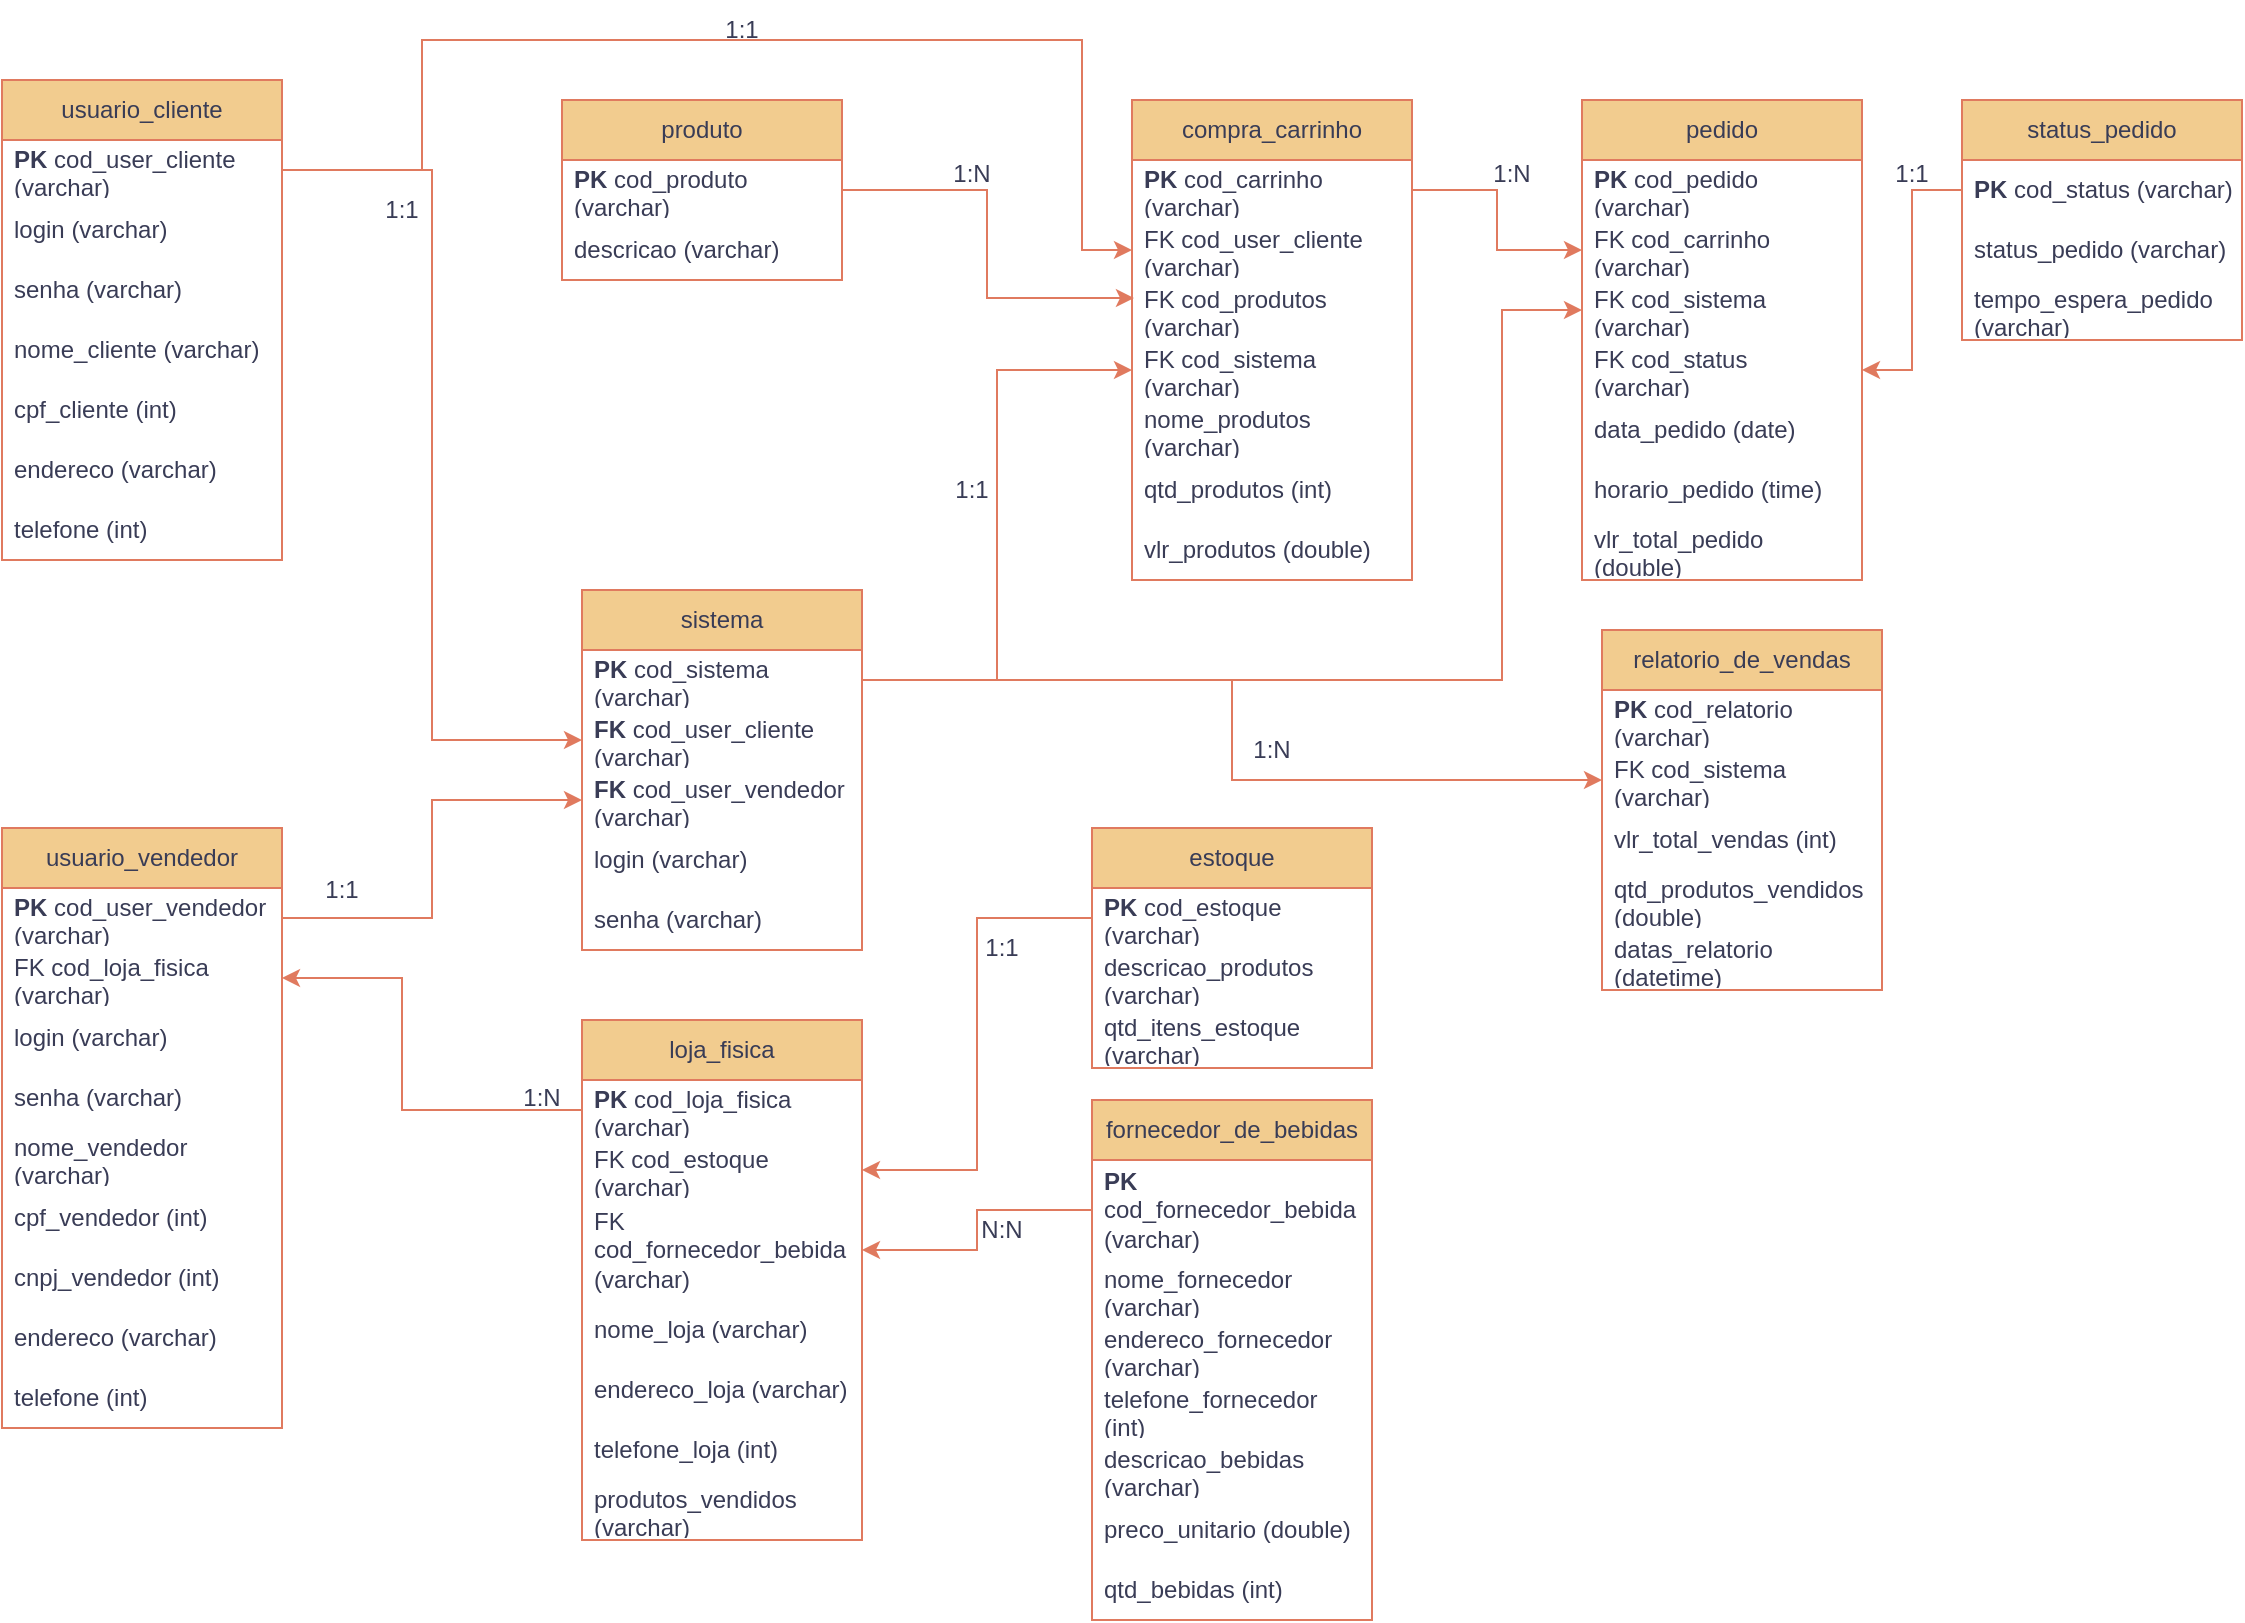 <mxfile version="21.7.5" type="device">
  <diagram name="Página-1" id="4m3uwBHAqJwUmukn5TO9">
    <mxGraphModel dx="1034" dy="734" grid="1" gridSize="10" guides="1" tooltips="1" connect="1" arrows="1" fold="1" page="1" pageScale="1" pageWidth="1169" pageHeight="827" math="0" shadow="0">
      <root>
        <mxCell id="0" />
        <mxCell id="1" parent="0" />
        <mxCell id="K0Uhg0TzkZJcfmnQmELL-1" value="usuario_cliente" style="swimlane;fontStyle=0;childLayout=stackLayout;horizontal=1;startSize=30;horizontalStack=0;resizeParent=1;resizeParentMax=0;resizeLast=0;collapsible=1;marginBottom=0;whiteSpace=wrap;html=1;labelBackgroundColor=none;fillColor=#F2CC8F;strokeColor=#E07A5F;fontColor=#393C56;" parent="1" vertex="1">
          <mxGeometry x="40" y="40" width="140" height="240" as="geometry" />
        </mxCell>
        <mxCell id="K0Uhg0TzkZJcfmnQmELL-2" value="&lt;b&gt;PK &lt;/b&gt;cod_user_cliente (varchar)" style="text;strokeColor=none;fillColor=none;align=left;verticalAlign=middle;spacingLeft=4;spacingRight=4;overflow=hidden;points=[[0,0.5],[1,0.5]];portConstraint=eastwest;rotatable=0;whiteSpace=wrap;html=1;labelBackgroundColor=none;fontColor=#393C56;" parent="K0Uhg0TzkZJcfmnQmELL-1" vertex="1">
          <mxGeometry y="30" width="140" height="30" as="geometry" />
        </mxCell>
        <mxCell id="K0Uhg0TzkZJcfmnQmELL-3" value="login (varchar)" style="text;strokeColor=none;fillColor=none;align=left;verticalAlign=middle;spacingLeft=4;spacingRight=4;overflow=hidden;points=[[0,0.5],[1,0.5]];portConstraint=eastwest;rotatable=0;whiteSpace=wrap;html=1;labelBackgroundColor=none;fontColor=#393C56;" parent="K0Uhg0TzkZJcfmnQmELL-1" vertex="1">
          <mxGeometry y="60" width="140" height="30" as="geometry" />
        </mxCell>
        <mxCell id="K0Uhg0TzkZJcfmnQmELL-4" value="senha (varchar)" style="text;strokeColor=none;fillColor=none;align=left;verticalAlign=middle;spacingLeft=4;spacingRight=4;overflow=hidden;points=[[0,0.5],[1,0.5]];portConstraint=eastwest;rotatable=0;whiteSpace=wrap;html=1;labelBackgroundColor=none;fontColor=#393C56;" parent="K0Uhg0TzkZJcfmnQmELL-1" vertex="1">
          <mxGeometry y="90" width="140" height="30" as="geometry" />
        </mxCell>
        <mxCell id="K0Uhg0TzkZJcfmnQmELL-5" value="nome_cliente (varchar)" style="text;strokeColor=none;fillColor=none;align=left;verticalAlign=middle;spacingLeft=4;spacingRight=4;overflow=hidden;points=[[0,0.5],[1,0.5]];portConstraint=eastwest;rotatable=0;whiteSpace=wrap;html=1;labelBackgroundColor=none;fontColor=#393C56;" parent="K0Uhg0TzkZJcfmnQmELL-1" vertex="1">
          <mxGeometry y="120" width="140" height="30" as="geometry" />
        </mxCell>
        <mxCell id="K0Uhg0TzkZJcfmnQmELL-6" value="cpf_cliente (int)" style="text;strokeColor=none;fillColor=none;align=left;verticalAlign=middle;spacingLeft=4;spacingRight=4;overflow=hidden;points=[[0,0.5],[1,0.5]];portConstraint=eastwest;rotatable=0;whiteSpace=wrap;html=1;labelBackgroundColor=none;fontColor=#393C56;" parent="K0Uhg0TzkZJcfmnQmELL-1" vertex="1">
          <mxGeometry y="150" width="140" height="30" as="geometry" />
        </mxCell>
        <mxCell id="K0Uhg0TzkZJcfmnQmELL-8" value="endereco (varchar)" style="text;strokeColor=none;fillColor=none;align=left;verticalAlign=middle;spacingLeft=4;spacingRight=4;overflow=hidden;points=[[0,0.5],[1,0.5]];portConstraint=eastwest;rotatable=0;whiteSpace=wrap;html=1;labelBackgroundColor=none;fontColor=#393C56;" parent="K0Uhg0TzkZJcfmnQmELL-1" vertex="1">
          <mxGeometry y="180" width="140" height="30" as="geometry" />
        </mxCell>
        <mxCell id="K0Uhg0TzkZJcfmnQmELL-9" value="telefone (int)" style="text;strokeColor=none;fillColor=none;align=left;verticalAlign=middle;spacingLeft=4;spacingRight=4;overflow=hidden;points=[[0,0.5],[1,0.5]];portConstraint=eastwest;rotatable=0;whiteSpace=wrap;html=1;labelBackgroundColor=none;fontColor=#393C56;" parent="K0Uhg0TzkZJcfmnQmELL-1" vertex="1">
          <mxGeometry y="210" width="140" height="30" as="geometry" />
        </mxCell>
        <mxCell id="K0Uhg0TzkZJcfmnQmELL-10" value="compra_carrinho" style="swimlane;fontStyle=0;childLayout=stackLayout;horizontal=1;startSize=30;horizontalStack=0;resizeParent=1;resizeParentMax=0;resizeLast=0;collapsible=1;marginBottom=0;whiteSpace=wrap;html=1;strokeColor=#E07A5F;fontColor=#393C56;fillColor=#F2CC8F;labelBackgroundColor=none;" parent="1" vertex="1">
          <mxGeometry x="605" y="50" width="140" height="240" as="geometry" />
        </mxCell>
        <mxCell id="K0Uhg0TzkZJcfmnQmELL-11" value="&lt;b&gt;PK &lt;/b&gt;cod_carrinho (varchar)" style="text;strokeColor=none;fillColor=none;align=left;verticalAlign=middle;spacingLeft=4;spacingRight=4;overflow=hidden;points=[[0,0.5],[1,0.5]];portConstraint=eastwest;rotatable=0;whiteSpace=wrap;html=1;fontColor=#393C56;labelBackgroundColor=none;" parent="K0Uhg0TzkZJcfmnQmELL-10" vertex="1">
          <mxGeometry y="30" width="140" height="30" as="geometry" />
        </mxCell>
        <mxCell id="Ctf8yKLeRsu5etOXuzhX-5" value="FK cod_user_cliente (varchar)" style="text;strokeColor=none;fillColor=none;align=left;verticalAlign=middle;spacingLeft=4;spacingRight=4;overflow=hidden;points=[[0,0.5],[1,0.5]];portConstraint=eastwest;rotatable=0;whiteSpace=wrap;html=1;fontColor=#393C56;labelBackgroundColor=none;" parent="K0Uhg0TzkZJcfmnQmELL-10" vertex="1">
          <mxGeometry y="60" width="140" height="30" as="geometry" />
        </mxCell>
        <mxCell id="K0Uhg0TzkZJcfmnQmELL-12" value="FK cod_produtos (varchar)" style="text;strokeColor=none;fillColor=none;align=left;verticalAlign=middle;spacingLeft=4;spacingRight=4;overflow=hidden;points=[[0,0.5],[1,0.5]];portConstraint=eastwest;rotatable=0;whiteSpace=wrap;html=1;fontColor=#393C56;labelBackgroundColor=none;" parent="K0Uhg0TzkZJcfmnQmELL-10" vertex="1">
          <mxGeometry y="90" width="140" height="30" as="geometry" />
        </mxCell>
        <mxCell id="Ctf8yKLeRsu5etOXuzhX-51" value="FK cod_sistema (varchar)" style="text;strokeColor=none;fillColor=none;align=left;verticalAlign=middle;spacingLeft=4;spacingRight=4;overflow=hidden;points=[[0,0.5],[1,0.5]];portConstraint=eastwest;rotatable=0;whiteSpace=wrap;html=1;fontColor=#393C56;labelBackgroundColor=none;" parent="K0Uhg0TzkZJcfmnQmELL-10" vertex="1">
          <mxGeometry y="120" width="140" height="30" as="geometry" />
        </mxCell>
        <mxCell id="K0Uhg0TzkZJcfmnQmELL-13" value="nome_produtos (varchar)" style="text;strokeColor=none;fillColor=none;align=left;verticalAlign=middle;spacingLeft=4;spacingRight=4;overflow=hidden;points=[[0,0.5],[1,0.5]];portConstraint=eastwest;rotatable=0;whiteSpace=wrap;html=1;fontColor=#393C56;labelBackgroundColor=none;" parent="K0Uhg0TzkZJcfmnQmELL-10" vertex="1">
          <mxGeometry y="150" width="140" height="30" as="geometry" />
        </mxCell>
        <mxCell id="K0Uhg0TzkZJcfmnQmELL-14" value="qtd_produtos (int)" style="text;strokeColor=none;fillColor=none;align=left;verticalAlign=middle;spacingLeft=4;spacingRight=4;overflow=hidden;points=[[0,0.5],[1,0.5]];portConstraint=eastwest;rotatable=0;whiteSpace=wrap;html=1;fontColor=#393C56;labelBackgroundColor=none;" parent="K0Uhg0TzkZJcfmnQmELL-10" vertex="1">
          <mxGeometry y="180" width="140" height="30" as="geometry" />
        </mxCell>
        <mxCell id="K0Uhg0TzkZJcfmnQmELL-15" value="vlr_produtos (double)" style="text;strokeColor=none;fillColor=none;align=left;verticalAlign=middle;spacingLeft=4;spacingRight=4;overflow=hidden;points=[[0,0.5],[1,0.5]];portConstraint=eastwest;rotatable=0;whiteSpace=wrap;html=1;fontColor=#393C56;labelBackgroundColor=none;" parent="K0Uhg0TzkZJcfmnQmELL-10" vertex="1">
          <mxGeometry y="210" width="140" height="30" as="geometry" />
        </mxCell>
        <mxCell id="K0Uhg0TzkZJcfmnQmELL-16" value="usuario_vendedor" style="swimlane;fontStyle=0;childLayout=stackLayout;horizontal=1;startSize=30;horizontalStack=0;resizeParent=1;resizeParentMax=0;resizeLast=0;collapsible=1;marginBottom=0;whiteSpace=wrap;html=1;strokeColor=#E07A5F;fontColor=#393C56;fillColor=#F2CC8F;labelBackgroundColor=none;" parent="1" vertex="1">
          <mxGeometry x="40" y="414" width="140" height="300" as="geometry" />
        </mxCell>
        <mxCell id="K0Uhg0TzkZJcfmnQmELL-17" value="&lt;b&gt;PK &lt;/b&gt;cod_user_vendedor (varchar)" style="text;strokeColor=none;fillColor=none;align=left;verticalAlign=middle;spacingLeft=4;spacingRight=4;overflow=hidden;points=[[0,0.5],[1,0.5]];portConstraint=eastwest;rotatable=0;whiteSpace=wrap;html=1;fontColor=#393C56;labelBackgroundColor=none;" parent="K0Uhg0TzkZJcfmnQmELL-16" vertex="1">
          <mxGeometry y="30" width="140" height="30" as="geometry" />
        </mxCell>
        <mxCell id="K0Uhg0TzkZJcfmnQmELL-18" value="FK cod_loja_fisica (varchar)" style="text;strokeColor=none;fillColor=none;align=left;verticalAlign=middle;spacingLeft=4;spacingRight=4;overflow=hidden;points=[[0,0.5],[1,0.5]];portConstraint=eastwest;rotatable=0;whiteSpace=wrap;html=1;fontColor=#393C56;labelBackgroundColor=none;" parent="K0Uhg0TzkZJcfmnQmELL-16" vertex="1">
          <mxGeometry y="60" width="140" height="30" as="geometry" />
        </mxCell>
        <mxCell id="Ctf8yKLeRsu5etOXuzhX-40" value="login (varchar)" style="text;strokeColor=none;fillColor=none;align=left;verticalAlign=middle;spacingLeft=4;spacingRight=4;overflow=hidden;points=[[0,0.5],[1,0.5]];portConstraint=eastwest;rotatable=0;whiteSpace=wrap;html=1;fontColor=#393C56;labelBackgroundColor=none;" parent="K0Uhg0TzkZJcfmnQmELL-16" vertex="1">
          <mxGeometry y="90" width="140" height="30" as="geometry" />
        </mxCell>
        <mxCell id="Ctf8yKLeRsu5etOXuzhX-41" value="senha (varchar)" style="text;strokeColor=none;fillColor=none;align=left;verticalAlign=middle;spacingLeft=4;spacingRight=4;overflow=hidden;points=[[0,0.5],[1,0.5]];portConstraint=eastwest;rotatable=0;whiteSpace=wrap;html=1;fontColor=#393C56;labelBackgroundColor=none;" parent="K0Uhg0TzkZJcfmnQmELL-16" vertex="1">
          <mxGeometry y="120" width="140" height="30" as="geometry" />
        </mxCell>
        <mxCell id="K0Uhg0TzkZJcfmnQmELL-20" value="nome_vendedor (varchar)" style="text;strokeColor=none;fillColor=none;align=left;verticalAlign=middle;spacingLeft=4;spacingRight=4;overflow=hidden;points=[[0,0.5],[1,0.5]];portConstraint=eastwest;rotatable=0;whiteSpace=wrap;html=1;fontColor=#393C56;labelBackgroundColor=none;" parent="K0Uhg0TzkZJcfmnQmELL-16" vertex="1">
          <mxGeometry y="150" width="140" height="30" as="geometry" />
        </mxCell>
        <mxCell id="Ctf8yKLeRsu5etOXuzhX-63" value="cpf_vendedor (int)" style="text;strokeColor=none;fillColor=none;align=left;verticalAlign=middle;spacingLeft=4;spacingRight=4;overflow=hidden;points=[[0,0.5],[1,0.5]];portConstraint=eastwest;rotatable=0;whiteSpace=wrap;html=1;fontColor=#393C56;labelBackgroundColor=none;" parent="K0Uhg0TzkZJcfmnQmELL-16" vertex="1">
          <mxGeometry y="180" width="140" height="30" as="geometry" />
        </mxCell>
        <mxCell id="B6Ryg8RX97N4suaD7J7_-43" value="cnpj_vendedor (int)" style="text;strokeColor=none;fillColor=none;align=left;verticalAlign=middle;spacingLeft=4;spacingRight=4;overflow=hidden;points=[[0,0.5],[1,0.5]];portConstraint=eastwest;rotatable=0;whiteSpace=wrap;html=1;fontColor=#393C56;labelBackgroundColor=none;" vertex="1" parent="K0Uhg0TzkZJcfmnQmELL-16">
          <mxGeometry y="210" width="140" height="30" as="geometry" />
        </mxCell>
        <mxCell id="K0Uhg0TzkZJcfmnQmELL-21" value="endereco (varchar)" style="text;strokeColor=none;fillColor=none;align=left;verticalAlign=middle;spacingLeft=4;spacingRight=4;overflow=hidden;points=[[0,0.5],[1,0.5]];portConstraint=eastwest;rotatable=0;whiteSpace=wrap;html=1;fontColor=#393C56;labelBackgroundColor=none;" parent="K0Uhg0TzkZJcfmnQmELL-16" vertex="1">
          <mxGeometry y="240" width="140" height="30" as="geometry" />
        </mxCell>
        <mxCell id="Ctf8yKLeRsu5etOXuzhX-64" value="telefone (int)" style="text;strokeColor=none;fillColor=none;align=left;verticalAlign=middle;spacingLeft=4;spacingRight=4;overflow=hidden;points=[[0,0.5],[1,0.5]];portConstraint=eastwest;rotatable=0;whiteSpace=wrap;html=1;fontColor=#393C56;labelBackgroundColor=none;" parent="K0Uhg0TzkZJcfmnQmELL-16" vertex="1">
          <mxGeometry y="270" width="140" height="30" as="geometry" />
        </mxCell>
        <mxCell id="K0Uhg0TzkZJcfmnQmELL-22" value="loja_fisica" style="swimlane;fontStyle=0;childLayout=stackLayout;horizontal=1;startSize=30;horizontalStack=0;resizeParent=1;resizeParentMax=0;resizeLast=0;collapsible=1;marginBottom=0;whiteSpace=wrap;html=1;strokeColor=#E07A5F;fontColor=#393C56;fillColor=#F2CC8F;labelBackgroundColor=none;" parent="1" vertex="1">
          <mxGeometry x="330" y="510" width="140" height="260" as="geometry" />
        </mxCell>
        <mxCell id="K0Uhg0TzkZJcfmnQmELL-23" value="&lt;b&gt;PK &lt;/b&gt;cod_loja_fisica (varchar)" style="text;strokeColor=none;fillColor=none;align=left;verticalAlign=middle;spacingLeft=4;spacingRight=4;overflow=hidden;points=[[0,0.5],[1,0.5]];portConstraint=eastwest;rotatable=0;whiteSpace=wrap;html=1;fontColor=#393C56;labelBackgroundColor=none;" parent="K0Uhg0TzkZJcfmnQmELL-22" vertex="1">
          <mxGeometry y="30" width="140" height="30" as="geometry" />
        </mxCell>
        <mxCell id="Ctf8yKLeRsu5etOXuzhX-35" value="FK cod_estoque (varchar)" style="text;strokeColor=none;fillColor=none;align=left;verticalAlign=middle;spacingLeft=4;spacingRight=4;overflow=hidden;points=[[0,0.5],[1,0.5]];portConstraint=eastwest;rotatable=0;whiteSpace=wrap;html=1;fontColor=#393C56;labelBackgroundColor=none;" parent="K0Uhg0TzkZJcfmnQmELL-22" vertex="1">
          <mxGeometry y="60" width="140" height="30" as="geometry" />
        </mxCell>
        <mxCell id="Ctf8yKLeRsu5etOXuzhX-67" value="FK cod_fornecedor_bebida (varchar)" style="text;strokeColor=none;fillColor=none;align=left;verticalAlign=middle;spacingLeft=4;spacingRight=4;overflow=hidden;points=[[0,0.5],[1,0.5]];portConstraint=eastwest;rotatable=0;whiteSpace=wrap;html=1;fontColor=#393C56;labelBackgroundColor=none;" parent="K0Uhg0TzkZJcfmnQmELL-22" vertex="1">
          <mxGeometry y="90" width="140" height="50" as="geometry" />
        </mxCell>
        <mxCell id="K0Uhg0TzkZJcfmnQmELL-24" value="nome_loja (varchar)" style="text;strokeColor=none;fillColor=none;align=left;verticalAlign=middle;spacingLeft=4;spacingRight=4;overflow=hidden;points=[[0,0.5],[1,0.5]];portConstraint=eastwest;rotatable=0;whiteSpace=wrap;html=1;fontColor=#393C56;labelBackgroundColor=none;" parent="K0Uhg0TzkZJcfmnQmELL-22" vertex="1">
          <mxGeometry y="140" width="140" height="30" as="geometry" />
        </mxCell>
        <mxCell id="K0Uhg0TzkZJcfmnQmELL-25" value="endereco_loja (varchar)" style="text;strokeColor=none;fillColor=none;align=left;verticalAlign=middle;spacingLeft=4;spacingRight=4;overflow=hidden;points=[[0,0.5],[1,0.5]];portConstraint=eastwest;rotatable=0;whiteSpace=wrap;html=1;fontColor=#393C56;labelBackgroundColor=none;" parent="K0Uhg0TzkZJcfmnQmELL-22" vertex="1">
          <mxGeometry y="170" width="140" height="30" as="geometry" />
        </mxCell>
        <mxCell id="K0Uhg0TzkZJcfmnQmELL-26" value="telefone_loja (int)" style="text;strokeColor=none;fillColor=none;align=left;verticalAlign=middle;spacingLeft=4;spacingRight=4;overflow=hidden;points=[[0,0.5],[1,0.5]];portConstraint=eastwest;rotatable=0;whiteSpace=wrap;html=1;fontColor=#393C56;labelBackgroundColor=none;" parent="K0Uhg0TzkZJcfmnQmELL-22" vertex="1">
          <mxGeometry y="200" width="140" height="30" as="geometry" />
        </mxCell>
        <mxCell id="Ctf8yKLeRsu5etOXuzhX-39" value="produtos_vendidos (varchar)" style="text;strokeColor=none;fillColor=none;align=left;verticalAlign=middle;spacingLeft=4;spacingRight=4;overflow=hidden;points=[[0,0.5],[1,0.5]];portConstraint=eastwest;rotatable=0;whiteSpace=wrap;html=1;fontColor=#393C56;labelBackgroundColor=none;" parent="K0Uhg0TzkZJcfmnQmELL-22" vertex="1">
          <mxGeometry y="230" width="140" height="30" as="geometry" />
        </mxCell>
        <mxCell id="K0Uhg0TzkZJcfmnQmELL-27" value="status_pedido" style="swimlane;fontStyle=0;childLayout=stackLayout;horizontal=1;startSize=30;horizontalStack=0;resizeParent=1;resizeParentMax=0;resizeLast=0;collapsible=1;marginBottom=0;whiteSpace=wrap;html=1;strokeColor=#E07A5F;fontColor=#393C56;fillColor=#F2CC8F;labelBackgroundColor=none;" parent="1" vertex="1">
          <mxGeometry x="1020" y="50" width="140" height="120" as="geometry" />
        </mxCell>
        <mxCell id="K0Uhg0TzkZJcfmnQmELL-28" value="&lt;b&gt;PK &lt;/b&gt;cod_status (varchar)" style="text;strokeColor=none;fillColor=none;align=left;verticalAlign=middle;spacingLeft=4;spacingRight=4;overflow=hidden;points=[[0,0.5],[1,0.5]];portConstraint=eastwest;rotatable=0;whiteSpace=wrap;html=1;fontColor=#393C56;labelBackgroundColor=none;" parent="K0Uhg0TzkZJcfmnQmELL-27" vertex="1">
          <mxGeometry y="30" width="140" height="30" as="geometry" />
        </mxCell>
        <mxCell id="K0Uhg0TzkZJcfmnQmELL-29" value="status_pedido (varchar)" style="text;strokeColor=none;fillColor=none;align=left;verticalAlign=middle;spacingLeft=4;spacingRight=4;overflow=hidden;points=[[0,0.5],[1,0.5]];portConstraint=eastwest;rotatable=0;whiteSpace=wrap;html=1;fontColor=#393C56;labelBackgroundColor=none;" parent="K0Uhg0TzkZJcfmnQmELL-27" vertex="1">
          <mxGeometry y="60" width="140" height="30" as="geometry" />
        </mxCell>
        <mxCell id="K0Uhg0TzkZJcfmnQmELL-40" value="tempo_espera_pedido (varchar)" style="text;strokeColor=none;fillColor=none;align=left;verticalAlign=middle;spacingLeft=4;spacingRight=4;overflow=hidden;points=[[0,0.5],[1,0.5]];portConstraint=eastwest;rotatable=0;whiteSpace=wrap;html=1;fontColor=#393C56;labelBackgroundColor=none;" parent="K0Uhg0TzkZJcfmnQmELL-27" vertex="1">
          <mxGeometry y="90" width="140" height="30" as="geometry" />
        </mxCell>
        <mxCell id="K0Uhg0TzkZJcfmnQmELL-31" value="pedido" style="swimlane;fontStyle=0;childLayout=stackLayout;horizontal=1;startSize=30;horizontalStack=0;resizeParent=1;resizeParentMax=0;resizeLast=0;collapsible=1;marginBottom=0;whiteSpace=wrap;html=1;strokeColor=#E07A5F;fontColor=#393C56;fillColor=#F2CC8F;labelBackgroundColor=none;" parent="1" vertex="1">
          <mxGeometry x="830" y="50" width="140" height="240" as="geometry" />
        </mxCell>
        <mxCell id="K0Uhg0TzkZJcfmnQmELL-32" value="&lt;b&gt;PK &lt;/b&gt;cod_pedido (varchar)" style="text;strokeColor=none;fillColor=none;align=left;verticalAlign=middle;spacingLeft=4;spacingRight=4;overflow=hidden;points=[[0,0.5],[1,0.5]];portConstraint=eastwest;rotatable=0;whiteSpace=wrap;html=1;fontColor=#393C56;labelBackgroundColor=none;" parent="K0Uhg0TzkZJcfmnQmELL-31" vertex="1">
          <mxGeometry y="30" width="140" height="30" as="geometry" />
        </mxCell>
        <mxCell id="K0Uhg0TzkZJcfmnQmELL-38" value="FK cod_carrinho (varchar)" style="text;strokeColor=none;fillColor=none;align=left;verticalAlign=middle;spacingLeft=4;spacingRight=4;overflow=hidden;points=[[0,0.5],[1,0.5]];portConstraint=eastwest;rotatable=0;whiteSpace=wrap;html=1;fontColor=#393C56;labelBackgroundColor=none;" parent="K0Uhg0TzkZJcfmnQmELL-31" vertex="1">
          <mxGeometry y="60" width="140" height="30" as="geometry" />
        </mxCell>
        <mxCell id="Ctf8yKLeRsu5etOXuzhX-53" value="FK cod_sistema (varchar)" style="text;strokeColor=none;fillColor=none;align=left;verticalAlign=middle;spacingLeft=4;spacingRight=4;overflow=hidden;points=[[0,0.5],[1,0.5]];portConstraint=eastwest;rotatable=0;whiteSpace=wrap;html=1;fontColor=#393C56;labelBackgroundColor=none;" parent="K0Uhg0TzkZJcfmnQmELL-31" vertex="1">
          <mxGeometry y="90" width="140" height="30" as="geometry" />
        </mxCell>
        <mxCell id="K0Uhg0TzkZJcfmnQmELL-36" value="FK cod_status&amp;nbsp; (varchar)" style="text;strokeColor=none;fillColor=none;align=left;verticalAlign=middle;spacingLeft=4;spacingRight=4;overflow=hidden;points=[[0,0.5],[1,0.5]];portConstraint=eastwest;rotatable=0;whiteSpace=wrap;html=1;fontColor=#393C56;labelBackgroundColor=none;" parent="K0Uhg0TzkZJcfmnQmELL-31" vertex="1">
          <mxGeometry y="120" width="140" height="30" as="geometry" />
        </mxCell>
        <mxCell id="K0Uhg0TzkZJcfmnQmELL-33" value="data_pedido (date)" style="text;strokeColor=none;fillColor=none;align=left;verticalAlign=middle;spacingLeft=4;spacingRight=4;overflow=hidden;points=[[0,0.5],[1,0.5]];portConstraint=eastwest;rotatable=0;whiteSpace=wrap;html=1;fontColor=#393C56;labelBackgroundColor=none;" parent="K0Uhg0TzkZJcfmnQmELL-31" vertex="1">
          <mxGeometry y="150" width="140" height="30" as="geometry" />
        </mxCell>
        <mxCell id="K0Uhg0TzkZJcfmnQmELL-34" value="horario_pedido (time)" style="text;strokeColor=none;fillColor=none;align=left;verticalAlign=middle;spacingLeft=4;spacingRight=4;overflow=hidden;points=[[0,0.5],[1,0.5]];portConstraint=eastwest;rotatable=0;whiteSpace=wrap;html=1;fontColor=#393C56;labelBackgroundColor=none;" parent="K0Uhg0TzkZJcfmnQmELL-31" vertex="1">
          <mxGeometry y="180" width="140" height="30" as="geometry" />
        </mxCell>
        <mxCell id="Ctf8yKLeRsu5etOXuzhX-7" value="vlr_total_pedido (double)" style="text;strokeColor=none;fillColor=none;align=left;verticalAlign=middle;spacingLeft=4;spacingRight=4;overflow=hidden;points=[[0,0.5],[1,0.5]];portConstraint=eastwest;rotatable=0;whiteSpace=wrap;html=1;fontColor=#393C56;labelBackgroundColor=none;" parent="K0Uhg0TzkZJcfmnQmELL-31" vertex="1">
          <mxGeometry y="210" width="140" height="30" as="geometry" />
        </mxCell>
        <mxCell id="Ctf8yKLeRsu5etOXuzhX-1" value="sistema" style="swimlane;fontStyle=0;childLayout=stackLayout;horizontal=1;startSize=30;horizontalStack=0;resizeParent=1;resizeParentMax=0;resizeLast=0;collapsible=1;marginBottom=0;whiteSpace=wrap;html=1;labelBackgroundColor=none;fillColor=#F2CC8F;strokeColor=#E07A5F;fontColor=#393C56;" parent="1" vertex="1">
          <mxGeometry x="330" y="295" width="140" height="180" as="geometry" />
        </mxCell>
        <mxCell id="Ctf8yKLeRsu5etOXuzhX-2" value="&lt;b&gt;PK &lt;/b&gt;cod_sistema (varchar)" style="text;strokeColor=none;fillColor=none;align=left;verticalAlign=middle;spacingLeft=4;spacingRight=4;overflow=hidden;points=[[0,0.5],[1,0.5]];portConstraint=eastwest;rotatable=0;whiteSpace=wrap;html=1;labelBackgroundColor=none;fontColor=#393C56;" parent="Ctf8yKLeRsu5etOXuzhX-1" vertex="1">
          <mxGeometry y="30" width="140" height="30" as="geometry" />
        </mxCell>
        <mxCell id="Ctf8yKLeRsu5etOXuzhX-3" value="&lt;b&gt;FK &lt;/b&gt;cod_user_cliente (varchar)" style="text;strokeColor=none;fillColor=none;align=left;verticalAlign=middle;spacingLeft=4;spacingRight=4;overflow=hidden;points=[[0,0.5],[1,0.5]];portConstraint=eastwest;rotatable=0;whiteSpace=wrap;html=1;labelBackgroundColor=none;fontColor=#393C56;" parent="Ctf8yKLeRsu5etOXuzhX-1" vertex="1">
          <mxGeometry y="60" width="140" height="30" as="geometry" />
        </mxCell>
        <mxCell id="Ctf8yKLeRsu5etOXuzhX-26" value="&lt;b&gt;FK &lt;/b&gt;cod_user_vendedor (varchar)" style="text;strokeColor=none;fillColor=none;align=left;verticalAlign=middle;spacingLeft=4;spacingRight=4;overflow=hidden;points=[[0,0.5],[1,0.5]];portConstraint=eastwest;rotatable=0;whiteSpace=wrap;html=1;labelBackgroundColor=none;fontColor=#393C56;" parent="Ctf8yKLeRsu5etOXuzhX-1" vertex="1">
          <mxGeometry y="90" width="140" height="30" as="geometry" />
        </mxCell>
        <mxCell id="Ctf8yKLeRsu5etOXuzhX-27" value="login (varchar)" style="text;strokeColor=none;fillColor=none;align=left;verticalAlign=middle;spacingLeft=4;spacingRight=4;overflow=hidden;points=[[0,0.5],[1,0.5]];portConstraint=eastwest;rotatable=0;whiteSpace=wrap;html=1;labelBackgroundColor=none;fontColor=#393C56;" parent="Ctf8yKLeRsu5etOXuzhX-1" vertex="1">
          <mxGeometry y="120" width="140" height="30" as="geometry" />
        </mxCell>
        <mxCell id="Ctf8yKLeRsu5etOXuzhX-28" value="senha (varchar)" style="text;strokeColor=none;fillColor=none;align=left;verticalAlign=middle;spacingLeft=4;spacingRight=4;overflow=hidden;points=[[0,0.5],[1,0.5]];portConstraint=eastwest;rotatable=0;whiteSpace=wrap;html=1;labelBackgroundColor=none;fontColor=#393C56;" parent="Ctf8yKLeRsu5etOXuzhX-1" vertex="1">
          <mxGeometry y="150" width="140" height="30" as="geometry" />
        </mxCell>
        <mxCell id="Ctf8yKLeRsu5etOXuzhX-8" value="fornecedor_de_bebidas" style="swimlane;fontStyle=0;childLayout=stackLayout;horizontal=1;startSize=30;horizontalStack=0;resizeParent=1;resizeParentMax=0;resizeLast=0;collapsible=1;marginBottom=0;whiteSpace=wrap;html=1;strokeColor=#E07A5F;fontColor=#393C56;fillColor=#F2CC8F;labelBackgroundColor=none;" parent="1" vertex="1">
          <mxGeometry x="585" y="550" width="140" height="260" as="geometry" />
        </mxCell>
        <mxCell id="Ctf8yKLeRsu5etOXuzhX-9" value="&lt;b&gt;PK &lt;/b&gt;cod_fornecedor_bebida (varchar)" style="text;strokeColor=none;fillColor=none;align=left;verticalAlign=middle;spacingLeft=4;spacingRight=4;overflow=hidden;points=[[0,0.5],[1,0.5]];portConstraint=eastwest;rotatable=0;whiteSpace=wrap;html=1;fontColor=#393C56;labelBackgroundColor=none;" parent="Ctf8yKLeRsu5etOXuzhX-8" vertex="1">
          <mxGeometry y="30" width="140" height="50" as="geometry" />
        </mxCell>
        <mxCell id="Ctf8yKLeRsu5etOXuzhX-10" value="nome_fornecedor (varchar)" style="text;strokeColor=none;fillColor=none;align=left;verticalAlign=middle;spacingLeft=4;spacingRight=4;overflow=hidden;points=[[0,0.5],[1,0.5]];portConstraint=eastwest;rotatable=0;whiteSpace=wrap;html=1;fontColor=#393C56;labelBackgroundColor=none;" parent="Ctf8yKLeRsu5etOXuzhX-8" vertex="1">
          <mxGeometry y="80" width="140" height="30" as="geometry" />
        </mxCell>
        <mxCell id="Ctf8yKLeRsu5etOXuzhX-11" value="endereco_fornecedor (varchar)" style="text;strokeColor=none;fillColor=none;align=left;verticalAlign=middle;spacingLeft=4;spacingRight=4;overflow=hidden;points=[[0,0.5],[1,0.5]];portConstraint=eastwest;rotatable=0;whiteSpace=wrap;html=1;fontColor=#393C56;labelBackgroundColor=none;" parent="Ctf8yKLeRsu5etOXuzhX-8" vertex="1">
          <mxGeometry y="110" width="140" height="30" as="geometry" />
        </mxCell>
        <mxCell id="Ctf8yKLeRsu5etOXuzhX-12" value="telefone_fornecedor (int)" style="text;strokeColor=none;fillColor=none;align=left;verticalAlign=middle;spacingLeft=4;spacingRight=4;overflow=hidden;points=[[0,0.5],[1,0.5]];portConstraint=eastwest;rotatable=0;whiteSpace=wrap;html=1;fontColor=#393C56;labelBackgroundColor=none;" parent="Ctf8yKLeRsu5etOXuzhX-8" vertex="1">
          <mxGeometry y="140" width="140" height="30" as="geometry" />
        </mxCell>
        <mxCell id="Ctf8yKLeRsu5etOXuzhX-20" value="descricao_bebidas (varchar)" style="text;strokeColor=none;fillColor=none;align=left;verticalAlign=middle;spacingLeft=4;spacingRight=4;overflow=hidden;points=[[0,0.5],[1,0.5]];portConstraint=eastwest;rotatable=0;whiteSpace=wrap;html=1;fontColor=#393C56;labelBackgroundColor=none;" parent="Ctf8yKLeRsu5etOXuzhX-8" vertex="1">
          <mxGeometry y="170" width="140" height="30" as="geometry" />
        </mxCell>
        <mxCell id="Ctf8yKLeRsu5etOXuzhX-13" value="preco_unitario (double)" style="text;strokeColor=none;fillColor=none;align=left;verticalAlign=middle;spacingLeft=4;spacingRight=4;overflow=hidden;points=[[0,0.5],[1,0.5]];portConstraint=eastwest;rotatable=0;whiteSpace=wrap;html=1;fontColor=#393C56;labelBackgroundColor=none;" parent="Ctf8yKLeRsu5etOXuzhX-8" vertex="1">
          <mxGeometry y="200" width="140" height="30" as="geometry" />
        </mxCell>
        <mxCell id="Ctf8yKLeRsu5etOXuzhX-14" value="qtd_bebidas (int)" style="text;strokeColor=none;fillColor=none;align=left;verticalAlign=middle;spacingLeft=4;spacingRight=4;overflow=hidden;points=[[0,0.5],[1,0.5]];portConstraint=eastwest;rotatable=0;whiteSpace=wrap;html=1;fontColor=#393C56;labelBackgroundColor=none;" parent="Ctf8yKLeRsu5etOXuzhX-8" vertex="1">
          <mxGeometry y="230" width="140" height="30" as="geometry" />
        </mxCell>
        <mxCell id="Ctf8yKLeRsu5etOXuzhX-15" value="estoque" style="swimlane;fontStyle=0;childLayout=stackLayout;horizontal=1;startSize=30;horizontalStack=0;resizeParent=1;resizeParentMax=0;resizeLast=0;collapsible=1;marginBottom=0;whiteSpace=wrap;html=1;strokeColor=#E07A5F;fontColor=#393C56;fillColor=#F2CC8F;labelBackgroundColor=none;" parent="1" vertex="1">
          <mxGeometry x="585" y="414" width="140" height="120" as="geometry" />
        </mxCell>
        <mxCell id="Ctf8yKLeRsu5etOXuzhX-16" value="&lt;b&gt;PK &lt;/b&gt;cod_estoque (varchar)" style="text;strokeColor=none;fillColor=none;align=left;verticalAlign=middle;spacingLeft=4;spacingRight=4;overflow=hidden;points=[[0,0.5],[1,0.5]];portConstraint=eastwest;rotatable=0;whiteSpace=wrap;html=1;fontColor=#393C56;labelBackgroundColor=none;" parent="Ctf8yKLeRsu5etOXuzhX-15" vertex="1">
          <mxGeometry y="30" width="140" height="30" as="geometry" />
        </mxCell>
        <mxCell id="Ctf8yKLeRsu5etOXuzhX-17" value="descricao_produtos (varchar)" style="text;strokeColor=none;fillColor=none;align=left;verticalAlign=middle;spacingLeft=4;spacingRight=4;overflow=hidden;points=[[0,0.5],[1,0.5]];portConstraint=eastwest;rotatable=0;whiteSpace=wrap;html=1;fontColor=#393C56;labelBackgroundColor=none;" parent="Ctf8yKLeRsu5etOXuzhX-15" vertex="1">
          <mxGeometry y="60" width="140" height="30" as="geometry" />
        </mxCell>
        <mxCell id="Ctf8yKLeRsu5etOXuzhX-18" value="qtd_itens_estoque (varchar)" style="text;strokeColor=none;fillColor=none;align=left;verticalAlign=middle;spacingLeft=4;spacingRight=4;overflow=hidden;points=[[0,0.5],[1,0.5]];portConstraint=eastwest;rotatable=0;whiteSpace=wrap;html=1;fontColor=#393C56;labelBackgroundColor=none;" parent="Ctf8yKLeRsu5etOXuzhX-15" vertex="1">
          <mxGeometry y="90" width="140" height="30" as="geometry" />
        </mxCell>
        <mxCell id="Ctf8yKLeRsu5etOXuzhX-42" value="relatorio_de_vendas" style="swimlane;fontStyle=0;childLayout=stackLayout;horizontal=1;startSize=30;horizontalStack=0;resizeParent=1;resizeParentMax=0;resizeLast=0;collapsible=1;marginBottom=0;whiteSpace=wrap;html=1;strokeColor=#E07A5F;fontColor=#393C56;fillColor=#F2CC8F;labelBackgroundColor=none;" parent="1" vertex="1">
          <mxGeometry x="840" y="315" width="140" height="180" as="geometry" />
        </mxCell>
        <mxCell id="Ctf8yKLeRsu5etOXuzhX-43" value="&lt;b&gt;PK &lt;/b&gt;cod_relatorio (varchar)" style="text;strokeColor=none;fillColor=none;align=left;verticalAlign=middle;spacingLeft=4;spacingRight=4;overflow=hidden;points=[[0,0.5],[1,0.5]];portConstraint=eastwest;rotatable=0;whiteSpace=wrap;html=1;fontColor=#393C56;labelBackgroundColor=none;" parent="Ctf8yKLeRsu5etOXuzhX-42" vertex="1">
          <mxGeometry y="30" width="140" height="30" as="geometry" />
        </mxCell>
        <mxCell id="Ctf8yKLeRsu5etOXuzhX-47" value="FK cod_sistema (varchar)" style="text;strokeColor=none;fillColor=none;align=left;verticalAlign=middle;spacingLeft=4;spacingRight=4;overflow=hidden;points=[[0,0.5],[1,0.5]];portConstraint=eastwest;rotatable=0;whiteSpace=wrap;html=1;fontColor=#393C56;labelBackgroundColor=none;" parent="Ctf8yKLeRsu5etOXuzhX-42" vertex="1">
          <mxGeometry y="60" width="140" height="30" as="geometry" />
        </mxCell>
        <mxCell id="Ctf8yKLeRsu5etOXuzhX-45" value="vlr_total_vendas (int)" style="text;strokeColor=none;fillColor=none;align=left;verticalAlign=middle;spacingLeft=4;spacingRight=4;overflow=hidden;points=[[0,0.5],[1,0.5]];portConstraint=eastwest;rotatable=0;whiteSpace=wrap;html=1;fontColor=#393C56;labelBackgroundColor=none;" parent="Ctf8yKLeRsu5etOXuzhX-42" vertex="1">
          <mxGeometry y="90" width="140" height="30" as="geometry" />
        </mxCell>
        <mxCell id="Ctf8yKLeRsu5etOXuzhX-48" value="qtd_produtos_vendidos (double)" style="text;strokeColor=none;fillColor=none;align=left;verticalAlign=middle;spacingLeft=4;spacingRight=4;overflow=hidden;points=[[0,0.5],[1,0.5]];portConstraint=eastwest;rotatable=0;whiteSpace=wrap;html=1;fontColor=#393C56;labelBackgroundColor=none;" parent="Ctf8yKLeRsu5etOXuzhX-42" vertex="1">
          <mxGeometry y="120" width="140" height="30" as="geometry" />
        </mxCell>
        <mxCell id="Ctf8yKLeRsu5etOXuzhX-46" value="datas_relatorio (datetime)" style="text;strokeColor=none;fillColor=none;align=left;verticalAlign=middle;spacingLeft=4;spacingRight=4;overflow=hidden;points=[[0,0.5],[1,0.5]];portConstraint=eastwest;rotatable=0;whiteSpace=wrap;html=1;fontColor=#393C56;labelBackgroundColor=none;" parent="Ctf8yKLeRsu5etOXuzhX-42" vertex="1">
          <mxGeometry y="150" width="140" height="30" as="geometry" />
        </mxCell>
        <mxCell id="B6Ryg8RX97N4suaD7J7_-55" style="edgeStyle=orthogonalEdgeStyle;rounded=0;orthogonalLoop=1;jettySize=auto;html=1;entryX=0.007;entryY=0.3;entryDx=0;entryDy=0;entryPerimeter=0;strokeColor=#E07A5F;fontColor=#393C56;fillColor=#F2CC8F;" edge="1" parent="1" source="Ctf8yKLeRsu5etOXuzhX-55" target="K0Uhg0TzkZJcfmnQmELL-12">
          <mxGeometry relative="1" as="geometry" />
        </mxCell>
        <mxCell id="Ctf8yKLeRsu5etOXuzhX-55" value="produto" style="swimlane;fontStyle=0;childLayout=stackLayout;horizontal=1;startSize=30;horizontalStack=0;resizeParent=1;resizeParentMax=0;resizeLast=0;collapsible=1;marginBottom=0;whiteSpace=wrap;html=1;strokeColor=#E07A5F;fontColor=#393C56;fillColor=#F2CC8F;labelBackgroundColor=none;" parent="1" vertex="1">
          <mxGeometry x="320" y="50" width="140" height="90" as="geometry" />
        </mxCell>
        <mxCell id="Ctf8yKLeRsu5etOXuzhX-56" value="&lt;b&gt;PK &lt;/b&gt;cod_produto (varchar)" style="text;strokeColor=none;fillColor=none;align=left;verticalAlign=middle;spacingLeft=4;spacingRight=4;overflow=hidden;points=[[0,0.5],[1,0.5]];portConstraint=eastwest;rotatable=0;whiteSpace=wrap;html=1;fontColor=#393C56;labelBackgroundColor=none;" parent="Ctf8yKLeRsu5etOXuzhX-55" vertex="1">
          <mxGeometry y="30" width="140" height="30" as="geometry" />
        </mxCell>
        <mxCell id="Ctf8yKLeRsu5etOXuzhX-57" value="descricao (varchar)" style="text;strokeColor=none;fillColor=none;align=left;verticalAlign=middle;spacingLeft=4;spacingRight=4;overflow=hidden;points=[[0,0.5],[1,0.5]];portConstraint=eastwest;rotatable=0;whiteSpace=wrap;html=1;fontColor=#393C56;labelBackgroundColor=none;" parent="Ctf8yKLeRsu5etOXuzhX-55" vertex="1">
          <mxGeometry y="60" width="140" height="30" as="geometry" />
        </mxCell>
        <mxCell id="uIgerKbGGvetV452I-at-11" value="1:N" style="text;html=1;strokeColor=none;fillColor=none;align=center;verticalAlign=middle;whiteSpace=wrap;rounded=0;labelBackgroundColor=none;fontColor=#393C56;" parent="1" vertex="1">
          <mxGeometry x="660" y="360" width="30" height="30" as="geometry" />
        </mxCell>
        <mxCell id="uIgerKbGGvetV452I-at-14" value="1:N" style="text;html=1;strokeColor=none;fillColor=none;align=center;verticalAlign=middle;whiteSpace=wrap;rounded=0;labelBackgroundColor=none;fontColor=#393C56;" parent="1" vertex="1">
          <mxGeometry x="510" y="72" width="30" height="30" as="geometry" />
        </mxCell>
        <mxCell id="uIgerKbGGvetV452I-at-15" value="1:N" style="text;html=1;strokeColor=none;fillColor=none;align=center;verticalAlign=middle;whiteSpace=wrap;rounded=0;labelBackgroundColor=none;fontColor=#393C56;" parent="1" vertex="1">
          <mxGeometry x="780" y="72" width="30" height="30" as="geometry" />
        </mxCell>
        <mxCell id="uIgerKbGGvetV452I-at-22" value="1:1" style="text;html=1;strokeColor=none;fillColor=none;align=center;verticalAlign=middle;whiteSpace=wrap;rounded=0;labelBackgroundColor=none;fontColor=#393C56;" parent="1" vertex="1">
          <mxGeometry x="980" y="72" width="30" height="30" as="geometry" />
        </mxCell>
        <mxCell id="B6Ryg8RX97N4suaD7J7_-38" style="edgeStyle=orthogonalEdgeStyle;rounded=0;orthogonalLoop=1;jettySize=auto;html=1;exitX=1;exitY=0.5;exitDx=0;exitDy=0;entryX=0;entryY=0.5;entryDx=0;entryDy=0;strokeColor=#E07A5F;fontColor=#393C56;fillColor=#F2CC8F;" edge="1" parent="1" source="K0Uhg0TzkZJcfmnQmELL-2" target="Ctf8yKLeRsu5etOXuzhX-3">
          <mxGeometry relative="1" as="geometry" />
        </mxCell>
        <mxCell id="B6Ryg8RX97N4suaD7J7_-39" value="1:1" style="text;html=1;strokeColor=none;fillColor=none;align=center;verticalAlign=middle;whiteSpace=wrap;rounded=0;fontColor=#393C56;" vertex="1" parent="1">
          <mxGeometry x="210" y="90" width="60" height="30" as="geometry" />
        </mxCell>
        <mxCell id="B6Ryg8RX97N4suaD7J7_-40" style="edgeStyle=orthogonalEdgeStyle;rounded=0;orthogonalLoop=1;jettySize=auto;html=1;exitX=1;exitY=0.5;exitDx=0;exitDy=0;entryX=0;entryY=0.5;entryDx=0;entryDy=0;strokeColor=#E07A5F;fontColor=#393C56;fillColor=#F2CC8F;" edge="1" parent="1" source="K0Uhg0TzkZJcfmnQmELL-17" target="Ctf8yKLeRsu5etOXuzhX-26">
          <mxGeometry relative="1" as="geometry" />
        </mxCell>
        <mxCell id="B6Ryg8RX97N4suaD7J7_-41" value="1:1" style="text;html=1;strokeColor=none;fillColor=none;align=center;verticalAlign=middle;whiteSpace=wrap;rounded=0;fontColor=#393C56;" vertex="1" parent="1">
          <mxGeometry x="180" y="430" width="60" height="30" as="geometry" />
        </mxCell>
        <mxCell id="B6Ryg8RX97N4suaD7J7_-42" style="edgeStyle=orthogonalEdgeStyle;rounded=0;orthogonalLoop=1;jettySize=auto;html=1;exitX=0;exitY=0.5;exitDx=0;exitDy=0;entryX=1;entryY=0.5;entryDx=0;entryDy=0;strokeColor=#E07A5F;fontColor=#393C56;fillColor=#F2CC8F;" edge="1" parent="1" source="K0Uhg0TzkZJcfmnQmELL-23" target="K0Uhg0TzkZJcfmnQmELL-18">
          <mxGeometry relative="1" as="geometry">
            <Array as="points">
              <mxPoint x="240" y="555" />
              <mxPoint x="240" y="489" />
            </Array>
          </mxGeometry>
        </mxCell>
        <mxCell id="B6Ryg8RX97N4suaD7J7_-44" value="1:N" style="text;html=1;strokeColor=none;fillColor=none;align=center;verticalAlign=middle;whiteSpace=wrap;rounded=0;fontColor=#393C56;" vertex="1" parent="1">
          <mxGeometry x="280" y="534" width="60" height="30" as="geometry" />
        </mxCell>
        <mxCell id="B6Ryg8RX97N4suaD7J7_-46" style="edgeStyle=orthogonalEdgeStyle;rounded=0;orthogonalLoop=1;jettySize=auto;html=1;entryX=1;entryY=0.5;entryDx=0;entryDy=0;strokeColor=#E07A5F;fontColor=#393C56;fillColor=#F2CC8F;" edge="1" parent="1" source="Ctf8yKLeRsu5etOXuzhX-9" target="Ctf8yKLeRsu5etOXuzhX-67">
          <mxGeometry relative="1" as="geometry" />
        </mxCell>
        <mxCell id="B6Ryg8RX97N4suaD7J7_-47" style="edgeStyle=orthogonalEdgeStyle;rounded=0;orthogonalLoop=1;jettySize=auto;html=1;entryX=1;entryY=0.5;entryDx=0;entryDy=0;strokeColor=#E07A5F;fontColor=#393C56;fillColor=#F2CC8F;" edge="1" parent="1" source="Ctf8yKLeRsu5etOXuzhX-16" target="Ctf8yKLeRsu5etOXuzhX-35">
          <mxGeometry relative="1" as="geometry" />
        </mxCell>
        <mxCell id="B6Ryg8RX97N4suaD7J7_-48" value="1:1" style="text;html=1;strokeColor=none;fillColor=none;align=center;verticalAlign=middle;whiteSpace=wrap;rounded=0;fontColor=#393C56;" vertex="1" parent="1">
          <mxGeometry x="510" y="459" width="60" height="30" as="geometry" />
        </mxCell>
        <mxCell id="B6Ryg8RX97N4suaD7J7_-49" value="N:N" style="text;html=1;strokeColor=none;fillColor=none;align=center;verticalAlign=middle;whiteSpace=wrap;rounded=0;fontColor=#393C56;" vertex="1" parent="1">
          <mxGeometry x="510" y="600" width="60" height="30" as="geometry" />
        </mxCell>
        <mxCell id="B6Ryg8RX97N4suaD7J7_-50" style="edgeStyle=orthogonalEdgeStyle;rounded=0;orthogonalLoop=1;jettySize=auto;html=1;entryX=0;entryY=0.5;entryDx=0;entryDy=0;strokeColor=#E07A5F;fontColor=#393C56;fillColor=#F2CC8F;" edge="1" parent="1" source="Ctf8yKLeRsu5etOXuzhX-2" target="Ctf8yKLeRsu5etOXuzhX-47">
          <mxGeometry relative="1" as="geometry" />
        </mxCell>
        <mxCell id="B6Ryg8RX97N4suaD7J7_-51" style="edgeStyle=orthogonalEdgeStyle;rounded=0;orthogonalLoop=1;jettySize=auto;html=1;exitX=0;exitY=0.5;exitDx=0;exitDy=0;entryX=1;entryY=0.5;entryDx=0;entryDy=0;strokeColor=#E07A5F;fontColor=#393C56;fillColor=#F2CC8F;" edge="1" parent="1" source="K0Uhg0TzkZJcfmnQmELL-28" target="K0Uhg0TzkZJcfmnQmELL-36">
          <mxGeometry relative="1" as="geometry" />
        </mxCell>
        <mxCell id="B6Ryg8RX97N4suaD7J7_-54" style="edgeStyle=orthogonalEdgeStyle;rounded=0;orthogonalLoop=1;jettySize=auto;html=1;exitX=1;exitY=0.5;exitDx=0;exitDy=0;entryX=0;entryY=0.5;entryDx=0;entryDy=0;strokeColor=#E07A5F;fontColor=#393C56;fillColor=#F2CC8F;" edge="1" parent="1" source="K0Uhg0TzkZJcfmnQmELL-11" target="K0Uhg0TzkZJcfmnQmELL-38">
          <mxGeometry relative="1" as="geometry" />
        </mxCell>
        <mxCell id="B6Ryg8RX97N4suaD7J7_-57" style="edgeStyle=orthogonalEdgeStyle;rounded=0;orthogonalLoop=1;jettySize=auto;html=1;exitX=1;exitY=0.5;exitDx=0;exitDy=0;strokeColor=#E07A5F;fontColor=#393C56;fillColor=#F2CC8F;" edge="1" parent="1" source="Ctf8yKLeRsu5etOXuzhX-2" target="Ctf8yKLeRsu5etOXuzhX-51">
          <mxGeometry relative="1" as="geometry" />
        </mxCell>
        <mxCell id="B6Ryg8RX97N4suaD7J7_-58" value="1:1" style="text;html=1;strokeColor=none;fillColor=none;align=center;verticalAlign=middle;whiteSpace=wrap;rounded=0;fontColor=#393C56;" vertex="1" parent="1">
          <mxGeometry x="495" y="230" width="60" height="30" as="geometry" />
        </mxCell>
        <mxCell id="B6Ryg8RX97N4suaD7J7_-60" style="edgeStyle=orthogonalEdgeStyle;rounded=0;orthogonalLoop=1;jettySize=auto;html=1;exitX=1;exitY=0.5;exitDx=0;exitDy=0;entryX=0;entryY=0.5;entryDx=0;entryDy=0;strokeColor=#E07A5F;fontColor=#393C56;fillColor=#F2CC8F;" edge="1" parent="1" source="K0Uhg0TzkZJcfmnQmELL-2" target="Ctf8yKLeRsu5etOXuzhX-5">
          <mxGeometry relative="1" as="geometry">
            <Array as="points">
              <mxPoint x="250" y="85" />
              <mxPoint x="250" y="20" />
              <mxPoint x="580" y="20" />
              <mxPoint x="580" y="125" />
            </Array>
          </mxGeometry>
        </mxCell>
        <mxCell id="B6Ryg8RX97N4suaD7J7_-62" value="1:1" style="text;html=1;strokeColor=none;fillColor=none;align=center;verticalAlign=middle;whiteSpace=wrap;rounded=0;fontColor=#393C56;" vertex="1" parent="1">
          <mxGeometry x="380" width="60" height="30" as="geometry" />
        </mxCell>
        <mxCell id="B6Ryg8RX97N4suaD7J7_-63" style="edgeStyle=orthogonalEdgeStyle;rounded=0;orthogonalLoop=1;jettySize=auto;html=1;exitX=1;exitY=0.5;exitDx=0;exitDy=0;entryX=0;entryY=0.5;entryDx=0;entryDy=0;strokeColor=#E07A5F;fontColor=#393C56;fillColor=#F2CC8F;" edge="1" parent="1" source="Ctf8yKLeRsu5etOXuzhX-2" target="Ctf8yKLeRsu5etOXuzhX-53">
          <mxGeometry relative="1" as="geometry">
            <Array as="points">
              <mxPoint x="790" y="340" />
              <mxPoint x="790" y="155" />
            </Array>
          </mxGeometry>
        </mxCell>
      </root>
    </mxGraphModel>
  </diagram>
</mxfile>
